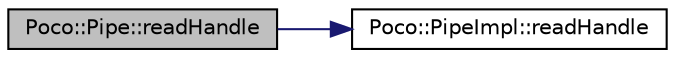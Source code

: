 digraph "Poco::Pipe::readHandle"
{
 // LATEX_PDF_SIZE
  edge [fontname="Helvetica",fontsize="10",labelfontname="Helvetica",labelfontsize="10"];
  node [fontname="Helvetica",fontsize="10",shape=record];
  rankdir="LR";
  Node1 [label="Poco::Pipe::readHandle",height=0.2,width=0.4,color="black", fillcolor="grey75", style="filled", fontcolor="black",tooltip=" "];
  Node1 -> Node2 [color="midnightblue",fontsize="10",style="solid",fontname="Helvetica"];
  Node2 [label="Poco::PipeImpl::readHandle",height=0.2,width=0.4,color="black", fillcolor="white", style="filled",URL="$classPoco_1_1PipeImpl.html#a86785e1946925cc9bb23b4d91805e904",tooltip=" "];
}
